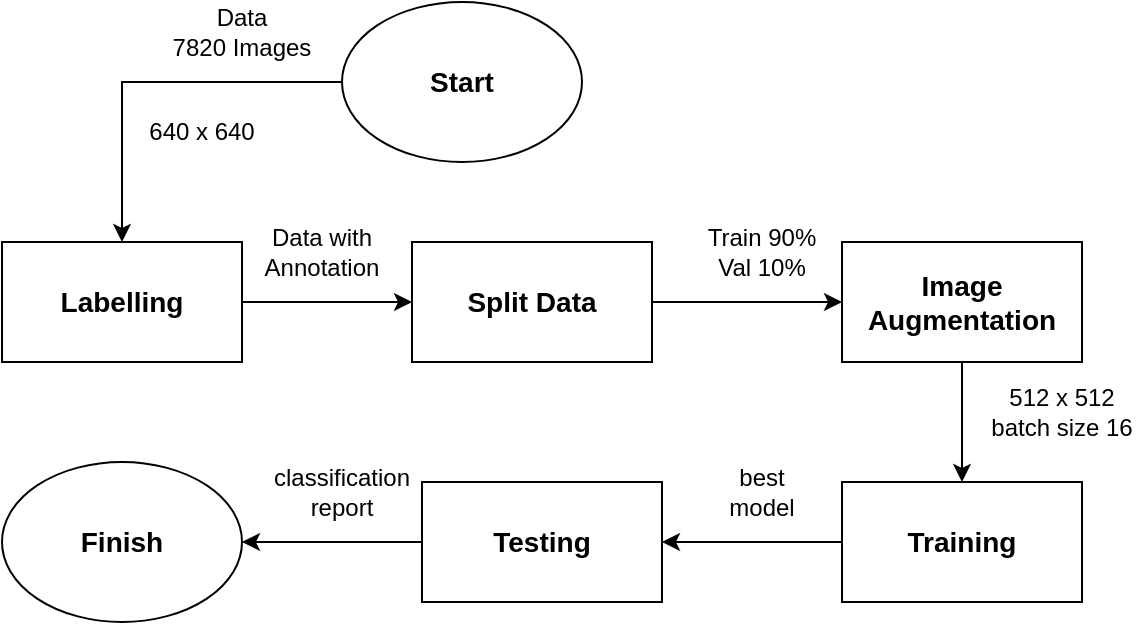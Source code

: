 <mxfile version="16.5.6" type="device"><diagram id="mogsbVZCIiS-OXi91zJZ" name="Page-1"><mxGraphModel dx="1209" dy="554" grid="1" gridSize="10" guides="1" tooltips="1" connect="1" arrows="1" fold="1" page="1" pageScale="1" pageWidth="850" pageHeight="1100" math="0" shadow="0"><root><mxCell id="0"/><mxCell id="1" parent="0"/><mxCell id="GVITuBtDJVFJdy61tApe-9" style="edgeStyle=orthogonalEdgeStyle;rounded=0;orthogonalLoop=1;jettySize=auto;html=1;exitX=0;exitY=0.5;exitDx=0;exitDy=0;entryX=0.5;entryY=0;entryDx=0;entryDy=0;fontSize=14;fontStyle=1" parent="1" source="GVITuBtDJVFJdy61tApe-1" target="GVITuBtDJVFJdy61tApe-2" edge="1"><mxGeometry relative="1" as="geometry"/></mxCell><mxCell id="GVITuBtDJVFJdy61tApe-1" value="Start" style="ellipse;whiteSpace=wrap;html=1;fontSize=14;fontStyle=1" parent="1" vertex="1"><mxGeometry x="390" y="10" width="120" height="80" as="geometry"/></mxCell><mxCell id="GVITuBtDJVFJdy61tApe-10" style="edgeStyle=orthogonalEdgeStyle;rounded=0;orthogonalLoop=1;jettySize=auto;html=1;exitX=1;exitY=0.5;exitDx=0;exitDy=0;entryX=0;entryY=0.5;entryDx=0;entryDy=0;fontSize=14;fontStyle=1" parent="1" source="GVITuBtDJVFJdy61tApe-2" target="GVITuBtDJVFJdy61tApe-3" edge="1"><mxGeometry relative="1" as="geometry"/></mxCell><mxCell id="GVITuBtDJVFJdy61tApe-2" value="Labelling" style="rounded=0;whiteSpace=wrap;html=1;fontSize=14;fontStyle=1" parent="1" vertex="1"><mxGeometry x="220" y="130" width="120" height="60" as="geometry"/></mxCell><mxCell id="GVITuBtDJVFJdy61tApe-11" style="edgeStyle=orthogonalEdgeStyle;rounded=0;orthogonalLoop=1;jettySize=auto;html=1;exitX=1;exitY=0.5;exitDx=0;exitDy=0;entryX=0;entryY=0.5;entryDx=0;entryDy=0;fontSize=14;fontStyle=1" parent="1" source="GVITuBtDJVFJdy61tApe-3" target="GVITuBtDJVFJdy61tApe-4" edge="1"><mxGeometry relative="1" as="geometry"/></mxCell><mxCell id="GVITuBtDJVFJdy61tApe-3" value="Split Data" style="rounded=0;whiteSpace=wrap;html=1;fontSize=14;fontStyle=1" parent="1" vertex="1"><mxGeometry x="425" y="130" width="120" height="60" as="geometry"/></mxCell><mxCell id="GVITuBtDJVFJdy61tApe-12" style="edgeStyle=orthogonalEdgeStyle;rounded=0;orthogonalLoop=1;jettySize=auto;html=1;exitX=0.5;exitY=1;exitDx=0;exitDy=0;entryX=0.5;entryY=0;entryDx=0;entryDy=0;fontSize=14;fontStyle=1" parent="1" source="GVITuBtDJVFJdy61tApe-4" target="GVITuBtDJVFJdy61tApe-5" edge="1"><mxGeometry relative="1" as="geometry"/></mxCell><mxCell id="GVITuBtDJVFJdy61tApe-4" value="Image Augmentation" style="rounded=0;whiteSpace=wrap;html=1;fontSize=14;fontStyle=1" parent="1" vertex="1"><mxGeometry x="640" y="130" width="120" height="60" as="geometry"/></mxCell><mxCell id="GVITuBtDJVFJdy61tApe-13" style="edgeStyle=orthogonalEdgeStyle;rounded=0;orthogonalLoop=1;jettySize=auto;html=1;exitX=0;exitY=0.5;exitDx=0;exitDy=0;entryX=1;entryY=0.5;entryDx=0;entryDy=0;fontSize=14;fontStyle=1" parent="1" source="GVITuBtDJVFJdy61tApe-5" target="GVITuBtDJVFJdy61tApe-6" edge="1"><mxGeometry relative="1" as="geometry"/></mxCell><mxCell id="GVITuBtDJVFJdy61tApe-5" value="Training" style="rounded=0;whiteSpace=wrap;html=1;fontSize=14;fontStyle=1" parent="1" vertex="1"><mxGeometry x="640" y="250" width="120" height="60" as="geometry"/></mxCell><mxCell id="F0X1QVAYu3yL8ka0ZNCW-7" style="edgeStyle=orthogonalEdgeStyle;rounded=0;orthogonalLoop=1;jettySize=auto;html=1;exitX=0;exitY=0.5;exitDx=0;exitDy=0;" edge="1" parent="1" source="GVITuBtDJVFJdy61tApe-6" target="GVITuBtDJVFJdy61tApe-8"><mxGeometry relative="1" as="geometry"/></mxCell><mxCell id="GVITuBtDJVFJdy61tApe-6" value="Testing" style="rounded=0;whiteSpace=wrap;html=1;fontSize=14;fontStyle=1" parent="1" vertex="1"><mxGeometry x="430" y="250" width="120" height="60" as="geometry"/></mxCell><mxCell id="GVITuBtDJVFJdy61tApe-8" value="Finish" style="ellipse;whiteSpace=wrap;html=1;fontSize=14;fontStyle=1" parent="1" vertex="1"><mxGeometry x="220" y="240" width="120" height="80" as="geometry"/></mxCell><mxCell id="F0X1QVAYu3yL8ka0ZNCW-1" value="Data&lt;br&gt;7820 Images" style="text;html=1;strokeColor=none;fillColor=none;align=center;verticalAlign=middle;whiteSpace=wrap;rounded=0;" vertex="1" parent="1"><mxGeometry x="300" y="10" width="80" height="30" as="geometry"/></mxCell><mxCell id="F0X1QVAYu3yL8ka0ZNCW-2" value="640 x 640" style="text;html=1;strokeColor=none;fillColor=none;align=center;verticalAlign=middle;whiteSpace=wrap;rounded=0;" vertex="1" parent="1"><mxGeometry x="290" y="60" width="60" height="30" as="geometry"/></mxCell><mxCell id="F0X1QVAYu3yL8ka0ZNCW-3" value="Data with Annotation" style="text;html=1;strokeColor=none;fillColor=none;align=center;verticalAlign=middle;whiteSpace=wrap;rounded=0;" vertex="1" parent="1"><mxGeometry x="350" y="120" width="60" height="30" as="geometry"/></mxCell><mxCell id="F0X1QVAYu3yL8ka0ZNCW-4" value="Train 90%&lt;br&gt;Val 10%" style="text;html=1;strokeColor=none;fillColor=none;align=center;verticalAlign=middle;whiteSpace=wrap;rounded=0;" vertex="1" parent="1"><mxGeometry x="570" y="120" width="60" height="30" as="geometry"/></mxCell><mxCell id="F0X1QVAYu3yL8ka0ZNCW-5" value="512 x 512&lt;br&gt;batch size 16" style="text;html=1;strokeColor=none;fillColor=none;align=center;verticalAlign=middle;whiteSpace=wrap;rounded=0;" vertex="1" parent="1"><mxGeometry x="710" y="200" width="80" height="30" as="geometry"/></mxCell><mxCell id="F0X1QVAYu3yL8ka0ZNCW-6" value="classification report" style="text;html=1;strokeColor=none;fillColor=none;align=center;verticalAlign=middle;whiteSpace=wrap;rounded=0;" vertex="1" parent="1"><mxGeometry x="360" y="240" width="60" height="30" as="geometry"/></mxCell><mxCell id="F0X1QVAYu3yL8ka0ZNCW-8" value="best model" style="text;html=1;strokeColor=none;fillColor=none;align=center;verticalAlign=middle;whiteSpace=wrap;rounded=0;" vertex="1" parent="1"><mxGeometry x="570" y="240" width="60" height="30" as="geometry"/></mxCell></root></mxGraphModel></diagram></mxfile>